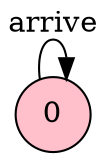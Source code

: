 digraph G {
rankdir = LR;
0 [shape=circle,style=filled, fillcolor=pink];
0 -> 0 [label = "arrive"];
}
